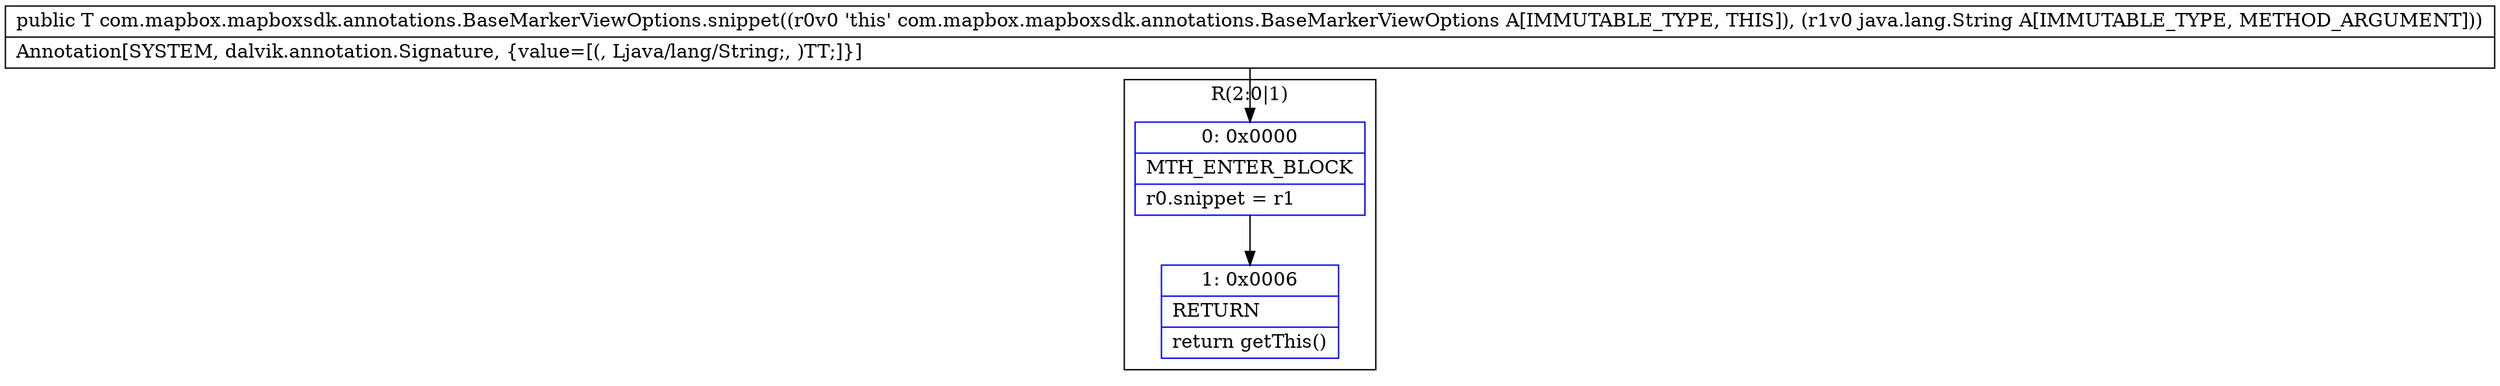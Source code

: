 digraph "CFG forcom.mapbox.mapboxsdk.annotations.BaseMarkerViewOptions.snippet(Ljava\/lang\/String;)Lcom\/mapbox\/mapboxsdk\/annotations\/BaseMarkerViewOptions;" {
subgraph cluster_Region_1817082736 {
label = "R(2:0|1)";
node [shape=record,color=blue];
Node_0 [shape=record,label="{0\:\ 0x0000|MTH_ENTER_BLOCK\l|r0.snippet = r1\l}"];
Node_1 [shape=record,label="{1\:\ 0x0006|RETURN\l|return getThis()\l}"];
}
MethodNode[shape=record,label="{public T com.mapbox.mapboxsdk.annotations.BaseMarkerViewOptions.snippet((r0v0 'this' com.mapbox.mapboxsdk.annotations.BaseMarkerViewOptions A[IMMUTABLE_TYPE, THIS]), (r1v0 java.lang.String A[IMMUTABLE_TYPE, METHOD_ARGUMENT]))  | Annotation[SYSTEM, dalvik.annotation.Signature, \{value=[(, Ljava\/lang\/String;, )TT;]\}]\l}"];
MethodNode -> Node_0;
Node_0 -> Node_1;
}

